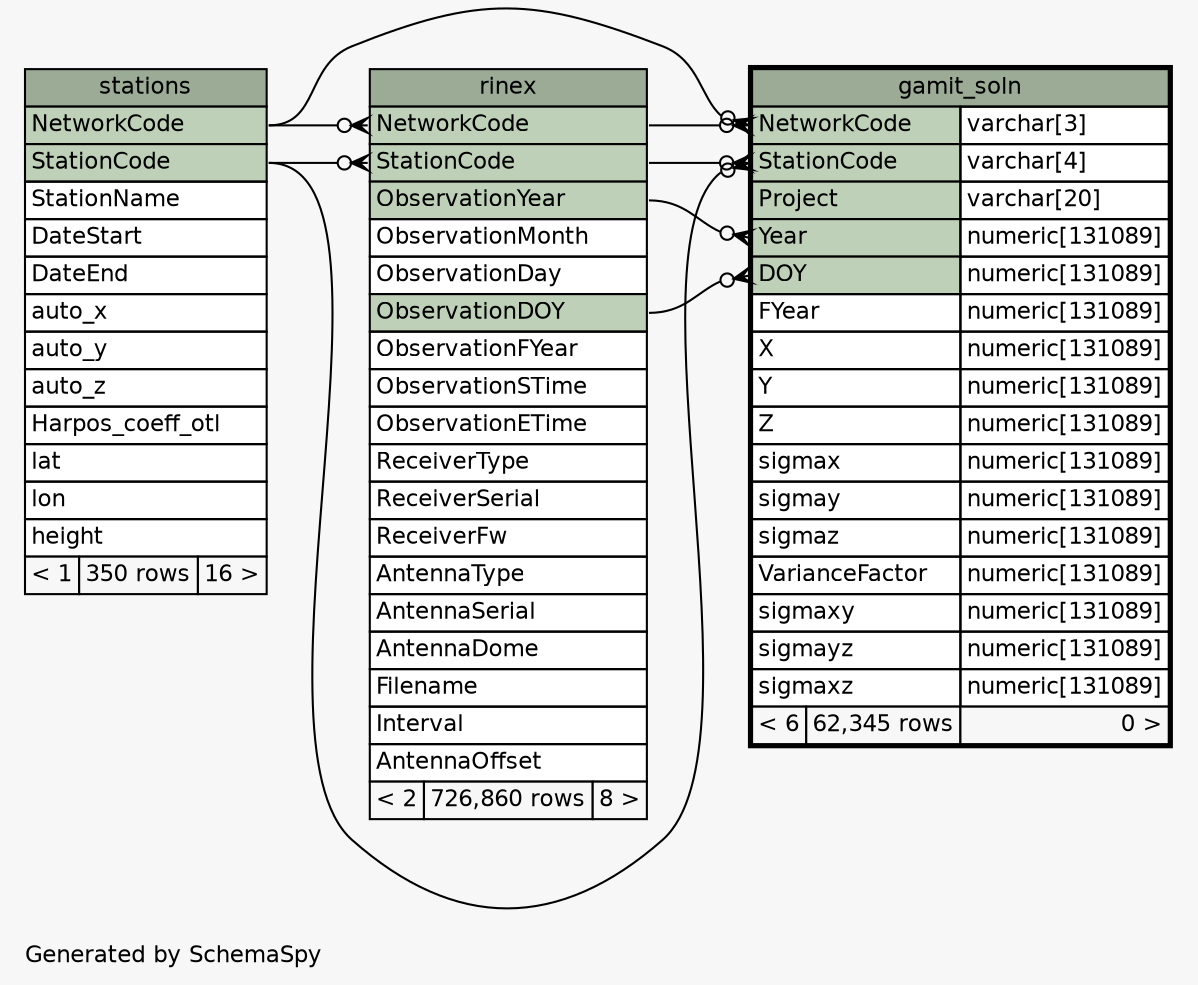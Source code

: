 // dot 2.36.0 on Linux 4.4.0-59-generic
// SchemaSpy rev 590
digraph "oneDegreeRelationshipsDiagram" {
  graph [
    rankdir="RL"
    bgcolor="#f7f7f7"
    label="\nGenerated by SchemaSpy"
    labeljust="l"
    nodesep="0.18"
    ranksep="0.46"
    fontname="Helvetica"
    fontsize="11"
  ];
  node [
    fontname="Helvetica"
    fontsize="11"
    shape="plaintext"
  ];
  edge [
    arrowsize="0.8"
  ];
  "gamit_soln":"DOY":w -> "rinex":"ObservationDOY":e [arrowhead=none dir=back arrowtail=crowodot];
  "gamit_soln":"NetworkCode":w -> "rinex":"NetworkCode":e [arrowhead=none dir=back arrowtail=crowodot];
  "gamit_soln":"NetworkCode":w -> "stations":"NetworkCode":e [arrowhead=none dir=back arrowtail=crowodot];
  "gamit_soln":"StationCode":w -> "rinex":"StationCode":e [arrowhead=none dir=back arrowtail=crowodot];
  "gamit_soln":"StationCode":w -> "stations":"StationCode":e [arrowhead=none dir=back arrowtail=crowodot];
  "gamit_soln":"Year":w -> "rinex":"ObservationYear":e [arrowhead=none dir=back arrowtail=crowodot];
  "rinex":"NetworkCode":w -> "stations":"NetworkCode":e [arrowhead=none dir=back arrowtail=crowodot];
  "rinex":"StationCode":w -> "stations":"StationCode":e [arrowhead=none dir=back arrowtail=crowodot];
  "gamit_soln" [
    label=<
    <TABLE BORDER="2" CELLBORDER="1" CELLSPACING="0" BGCOLOR="#ffffff">
      <TR><TD COLSPAN="3" BGCOLOR="#9bab96" ALIGN="CENTER">gamit_soln</TD></TR>
      <TR><TD PORT="NetworkCode" COLSPAN="2" BGCOLOR="#bed1b8" ALIGN="LEFT">NetworkCode</TD><TD PORT="NetworkCode.type" ALIGN="LEFT">varchar[3]</TD></TR>
      <TR><TD PORT="StationCode" COLSPAN="2" BGCOLOR="#bed1b8" ALIGN="LEFT">StationCode</TD><TD PORT="StationCode.type" ALIGN="LEFT">varchar[4]</TD></TR>
      <TR><TD PORT="Project" COLSPAN="2" BGCOLOR="#bed1b8" ALIGN="LEFT">Project</TD><TD PORT="Project.type" ALIGN="LEFT">varchar[20]</TD></TR>
      <TR><TD PORT="Year" COLSPAN="2" BGCOLOR="#bed1b8" ALIGN="LEFT">Year</TD><TD PORT="Year.type" ALIGN="LEFT">numeric[131089]</TD></TR>
      <TR><TD PORT="DOY" COLSPAN="2" BGCOLOR="#bed1b8" ALIGN="LEFT">DOY</TD><TD PORT="DOY.type" ALIGN="LEFT">numeric[131089]</TD></TR>
      <TR><TD PORT="FYear" COLSPAN="2" ALIGN="LEFT">FYear</TD><TD PORT="FYear.type" ALIGN="LEFT">numeric[131089]</TD></TR>
      <TR><TD PORT="X" COLSPAN="2" ALIGN="LEFT">X</TD><TD PORT="X.type" ALIGN="LEFT">numeric[131089]</TD></TR>
      <TR><TD PORT="Y" COLSPAN="2" ALIGN="LEFT">Y</TD><TD PORT="Y.type" ALIGN="LEFT">numeric[131089]</TD></TR>
      <TR><TD PORT="Z" COLSPAN="2" ALIGN="LEFT">Z</TD><TD PORT="Z.type" ALIGN="LEFT">numeric[131089]</TD></TR>
      <TR><TD PORT="sigmax" COLSPAN="2" ALIGN="LEFT">sigmax</TD><TD PORT="sigmax.type" ALIGN="LEFT">numeric[131089]</TD></TR>
      <TR><TD PORT="sigmay" COLSPAN="2" ALIGN="LEFT">sigmay</TD><TD PORT="sigmay.type" ALIGN="LEFT">numeric[131089]</TD></TR>
      <TR><TD PORT="sigmaz" COLSPAN="2" ALIGN="LEFT">sigmaz</TD><TD PORT="sigmaz.type" ALIGN="LEFT">numeric[131089]</TD></TR>
      <TR><TD PORT="VarianceFactor" COLSPAN="2" ALIGN="LEFT">VarianceFactor</TD><TD PORT="VarianceFactor.type" ALIGN="LEFT">numeric[131089]</TD></TR>
      <TR><TD PORT="sigmaxy" COLSPAN="2" ALIGN="LEFT">sigmaxy</TD><TD PORT="sigmaxy.type" ALIGN="LEFT">numeric[131089]</TD></TR>
      <TR><TD PORT="sigmayz" COLSPAN="2" ALIGN="LEFT">sigmayz</TD><TD PORT="sigmayz.type" ALIGN="LEFT">numeric[131089]</TD></TR>
      <TR><TD PORT="sigmaxz" COLSPAN="2" ALIGN="LEFT">sigmaxz</TD><TD PORT="sigmaxz.type" ALIGN="LEFT">numeric[131089]</TD></TR>
      <TR><TD ALIGN="LEFT" BGCOLOR="#f7f7f7">&lt; 6</TD><TD ALIGN="RIGHT" BGCOLOR="#f7f7f7">62,345 rows</TD><TD ALIGN="RIGHT" BGCOLOR="#f7f7f7">0 &gt;</TD></TR>
    </TABLE>>
    URL="gamit_soln.html"
    tooltip="gamit_soln"
  ];
  "rinex" [
    label=<
    <TABLE BORDER="0" CELLBORDER="1" CELLSPACING="0" BGCOLOR="#ffffff">
      <TR><TD COLSPAN="3" BGCOLOR="#9bab96" ALIGN="CENTER">rinex</TD></TR>
      <TR><TD PORT="NetworkCode" COLSPAN="3" BGCOLOR="#bed1b8" ALIGN="LEFT">NetworkCode</TD></TR>
      <TR><TD PORT="StationCode" COLSPAN="3" BGCOLOR="#bed1b8" ALIGN="LEFT">StationCode</TD></TR>
      <TR><TD PORT="ObservationYear" COLSPAN="3" BGCOLOR="#bed1b8" ALIGN="LEFT">ObservationYear</TD></TR>
      <TR><TD PORT="ObservationMonth" COLSPAN="3" ALIGN="LEFT">ObservationMonth</TD></TR>
      <TR><TD PORT="ObservationDay" COLSPAN="3" ALIGN="LEFT">ObservationDay</TD></TR>
      <TR><TD PORT="ObservationDOY" COLSPAN="3" BGCOLOR="#bed1b8" ALIGN="LEFT">ObservationDOY</TD></TR>
      <TR><TD PORT="ObservationFYear" COLSPAN="3" ALIGN="LEFT">ObservationFYear</TD></TR>
      <TR><TD PORT="ObservationSTime" COLSPAN="3" ALIGN="LEFT">ObservationSTime</TD></TR>
      <TR><TD PORT="ObservationETime" COLSPAN="3" ALIGN="LEFT">ObservationETime</TD></TR>
      <TR><TD PORT="ReceiverType" COLSPAN="3" ALIGN="LEFT">ReceiverType</TD></TR>
      <TR><TD PORT="ReceiverSerial" COLSPAN="3" ALIGN="LEFT">ReceiverSerial</TD></TR>
      <TR><TD PORT="ReceiverFw" COLSPAN="3" ALIGN="LEFT">ReceiverFw</TD></TR>
      <TR><TD PORT="AntennaType" COLSPAN="3" ALIGN="LEFT">AntennaType</TD></TR>
      <TR><TD PORT="AntennaSerial" COLSPAN="3" ALIGN="LEFT">AntennaSerial</TD></TR>
      <TR><TD PORT="AntennaDome" COLSPAN="3" ALIGN="LEFT">AntennaDome</TD></TR>
      <TR><TD PORT="Filename" COLSPAN="3" ALIGN="LEFT">Filename</TD></TR>
      <TR><TD PORT="Interval" COLSPAN="3" ALIGN="LEFT">Interval</TD></TR>
      <TR><TD PORT="AntennaOffset" COLSPAN="3" ALIGN="LEFT">AntennaOffset</TD></TR>
      <TR><TD ALIGN="LEFT" BGCOLOR="#f7f7f7">&lt; 2</TD><TD ALIGN="RIGHT" BGCOLOR="#f7f7f7">726,860 rows</TD><TD ALIGN="RIGHT" BGCOLOR="#f7f7f7">8 &gt;</TD></TR>
    </TABLE>>
    URL="rinex.html"
    tooltip="rinex"
  ];
  "stations" [
    label=<
    <TABLE BORDER="0" CELLBORDER="1" CELLSPACING="0" BGCOLOR="#ffffff">
      <TR><TD COLSPAN="3" BGCOLOR="#9bab96" ALIGN="CENTER">stations</TD></TR>
      <TR><TD PORT="NetworkCode" COLSPAN="3" BGCOLOR="#bed1b8" ALIGN="LEFT">NetworkCode</TD></TR>
      <TR><TD PORT="StationCode" COLSPAN="3" BGCOLOR="#bed1b8" ALIGN="LEFT">StationCode</TD></TR>
      <TR><TD PORT="StationName" COLSPAN="3" ALIGN="LEFT">StationName</TD></TR>
      <TR><TD PORT="DateStart" COLSPAN="3" ALIGN="LEFT">DateStart</TD></TR>
      <TR><TD PORT="DateEnd" COLSPAN="3" ALIGN="LEFT">DateEnd</TD></TR>
      <TR><TD PORT="auto_x" COLSPAN="3" ALIGN="LEFT">auto_x</TD></TR>
      <TR><TD PORT="auto_y" COLSPAN="3" ALIGN="LEFT">auto_y</TD></TR>
      <TR><TD PORT="auto_z" COLSPAN="3" ALIGN="LEFT">auto_z</TD></TR>
      <TR><TD PORT="Harpos_coeff_otl" COLSPAN="3" ALIGN="LEFT">Harpos_coeff_otl</TD></TR>
      <TR><TD PORT="lat" COLSPAN="3" ALIGN="LEFT">lat</TD></TR>
      <TR><TD PORT="lon" COLSPAN="3" ALIGN="LEFT">lon</TD></TR>
      <TR><TD PORT="height" COLSPAN="3" ALIGN="LEFT">height</TD></TR>
      <TR><TD ALIGN="LEFT" BGCOLOR="#f7f7f7">&lt; 1</TD><TD ALIGN="RIGHT" BGCOLOR="#f7f7f7">350 rows</TD><TD ALIGN="RIGHT" BGCOLOR="#f7f7f7">16 &gt;</TD></TR>
    </TABLE>>
    URL="stations.html"
    tooltip="stations"
  ];
}

